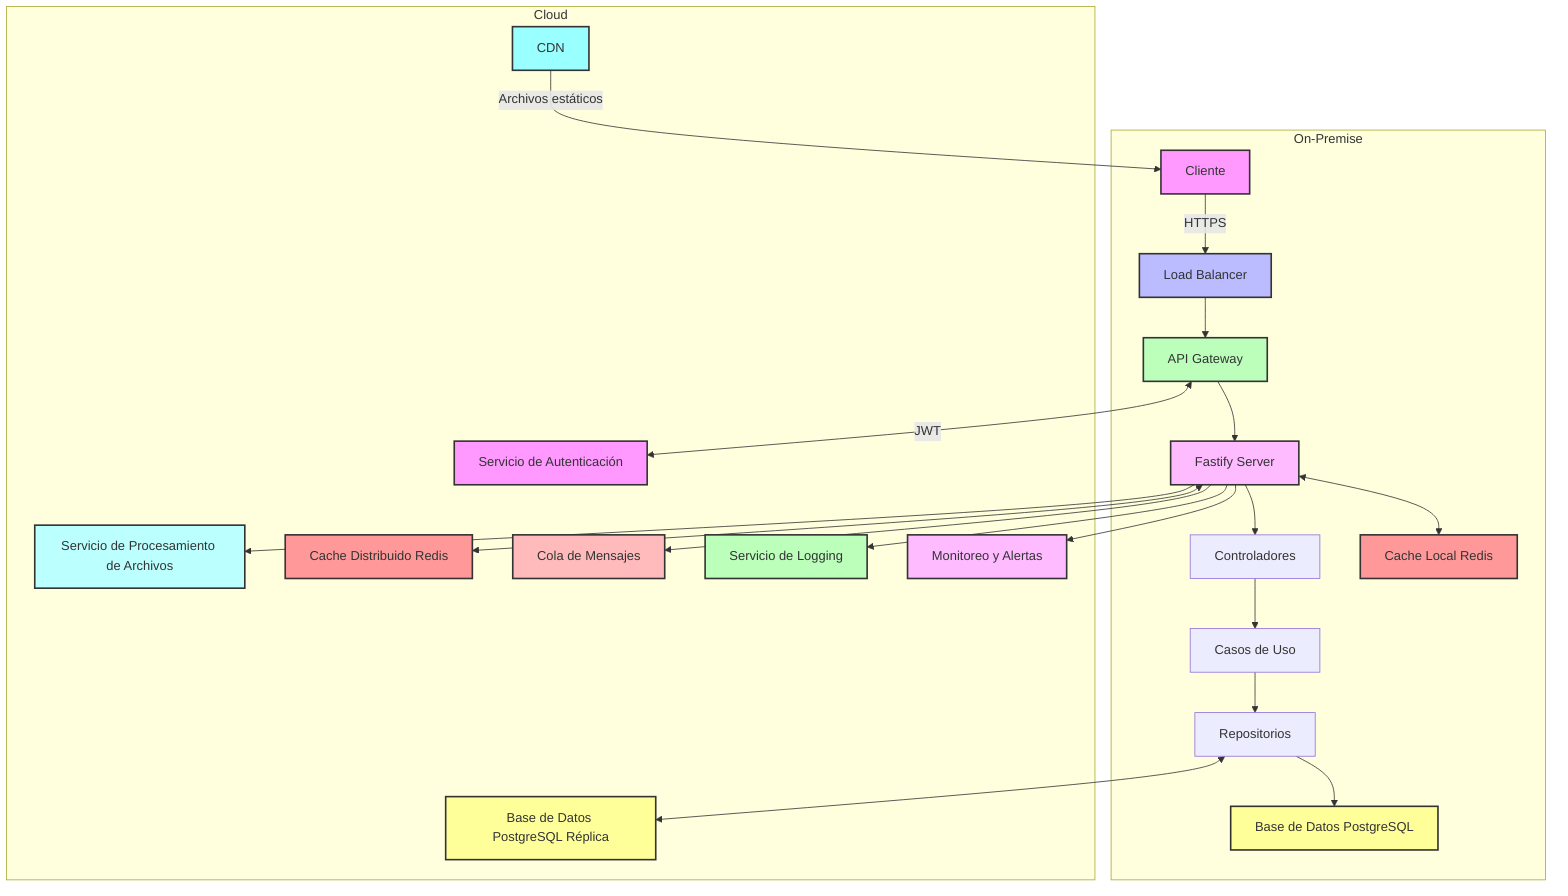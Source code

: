graph TD
    subgraph "On-Premise"
        A[Cliente] -->|HTTPS| B[Load Balancer]
        B --> C[API Gateway]
        C --> D[Fastify Server]
        D --> E[Controladores]
        E --> F[Casos de Uso]
        F --> G[Repositorios]
        G --> H[Base de Datos PostgreSQL]
        I[Cache Local Redis]
    end

    subgraph "Cloud"
        J[CDN] -->|Archivos estáticos| A
        K[Servicio de Autenticación]
        L[Servicio de Procesamiento de Archivos]
        M[Base de Datos PostgreSQL Réplica]
        N[Cache Distribuido Redis]
        O[Cola de Mensajes]
        P[Servicio de Logging]
        Q[Monitoreo y Alertas]
    end

    C <-->|JWT| K
    D <--> I
    D <--> N
    D --> L
    D --> O
    G <--> M
    D --> P
    D --> Q

    style A fill:#f9f,stroke:#333,stroke-width:2px
    style B fill:#bbf,stroke:#333,stroke-width:2px
    style C fill:#bfb,stroke:#333,stroke-width:2px
    style D fill:#fbf,stroke:#333,stroke-width:2px
    style H fill:#ff9,stroke:#333,stroke-width:2px
    style I fill:#f99,stroke:#333,stroke-width:2px
    style J fill:#9ff,stroke:#333,stroke-width:2px
    style K fill:#f9f,stroke:#333,stroke-width:2px
    style L fill:#bff,stroke:#333,stroke-width:2px
    style M fill:#ff9,stroke:#333,stroke-width:2px
    style N fill:#f99,stroke:#333,stroke-width:2px
    style O fill:#fbb,stroke:#333,stroke-width:2px
    style P fill:#bfb,stroke:#333,stroke-width:2px
    style Q fill:#fbf,stroke:#333,stroke-width:2px